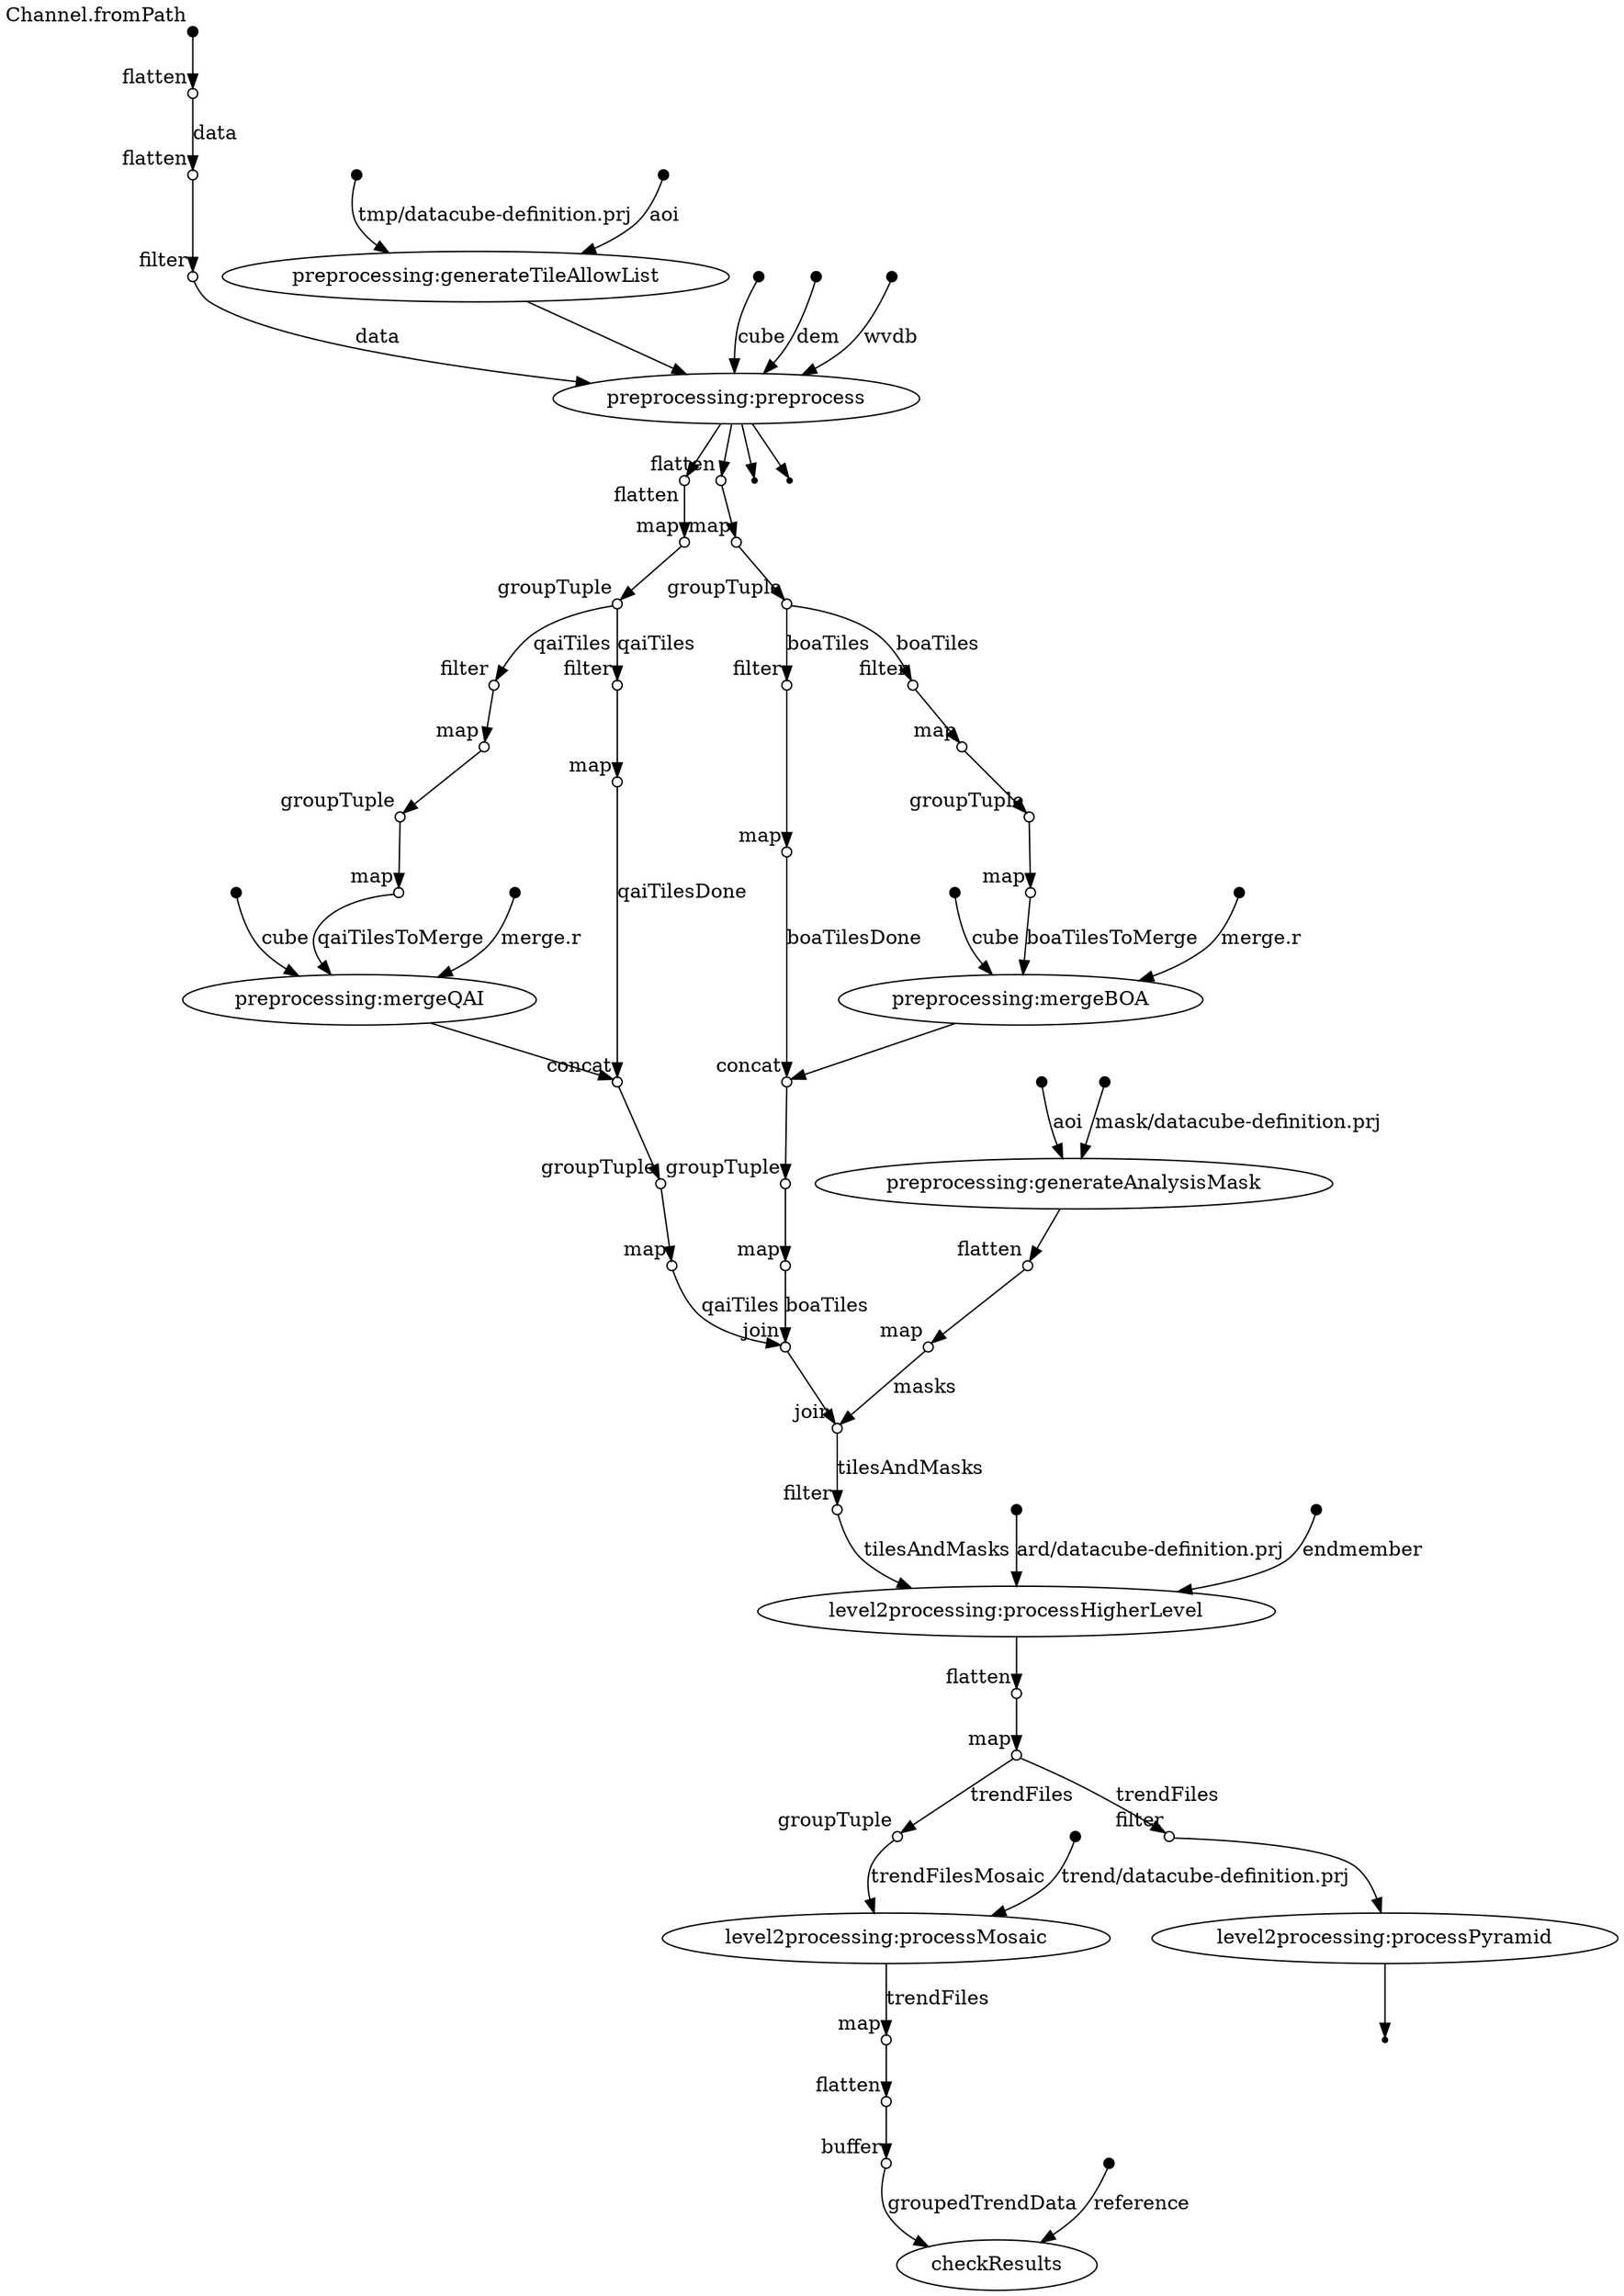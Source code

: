 digraph "dag" {
p0 [shape=point,label="",fixedsize=true,width=0.1,xlabel="Channel.fromPath"];
p1 [shape=circle,label="",fixedsize=true,width=0.1,xlabel="flatten"];
p0 -> p1;

p1 [shape=circle,label="",fixedsize=true,width=0.1,xlabel="flatten"];
p2 [shape=circle,label="",fixedsize=true,width=0.1,xlabel="flatten"];
p1 -> p2 [label="data"];

p2 [shape=circle,label="",fixedsize=true,width=0.1,xlabel="flatten"];
p3 [shape=circle,label="",fixedsize=true,width=0.1,xlabel="filter"];
p2 -> p3;

p3 [shape=circle,label="",fixedsize=true,width=0.1,xlabel="filter"];
p15 [label="preprocessing:preprocess"];
p3 -> p15 [label="data"];

p4 [shape=point,label="",fixedsize=true,width=0.1];
p6 [label="preprocessing:generateTileAllowList"];
p4 -> p6 [label="aoi"];

p5 [shape=point,label="",fixedsize=true,width=0.1];
p6 [label="preprocessing:generateTileAllowList"];
p5 -> p6 [label="tmp/datacube-definition.prj"];

p6 [label="preprocessing:generateTileAllowList"];
p15 [label="preprocessing:preprocess"];
p6 -> p15;

p7 [shape=point,label="",fixedsize=true,width=0.1];
p9 [label="preprocessing:generateAnalysisMask"];
p7 -> p9 [label="aoi"];

p8 [shape=point,label="",fixedsize=true,width=0.1];
p9 [label="preprocessing:generateAnalysisMask"];
p8 -> p9 [label="mask/datacube-definition.prj"];

p9 [label="preprocessing:generateAnalysisMask"];
p10 [shape=circle,label="",fixedsize=true,width=0.1,xlabel="flatten"];
p9 -> p10;

p10 [shape=circle,label="",fixedsize=true,width=0.1,xlabel="flatten"];
p11 [shape=circle,label="",fixedsize=true,width=0.1,xlabel="map"];
p10 -> p11;

p11 [shape=circle,label="",fixedsize=true,width=0.1,xlabel="map"];
p49 [shape=circle,label="",fixedsize=true,width=0.1,xlabel="join"];
p11 -> p49 [label="masks"];

p12 [shape=point,label="",fixedsize=true,width=0.1];
p15 [label="preprocessing:preprocess"];
p12 -> p15 [label="cube"];

p13 [shape=point,label="",fixedsize=true,width=0.1];
p15 [label="preprocessing:preprocess"];
p13 -> p15 [label="dem"];

p14 [shape=point,label="",fixedsize=true,width=0.1];
p15 [label="preprocessing:preprocess"];
p14 -> p15 [label="wvdb"];

p15 [label="preprocessing:preprocess"];
p18 [shape=circle,label="",fixedsize=true,width=0.1,xlabel="flatten"];
p15 -> p18;

p15 [label="preprocessing:preprocess"];
p21 [shape=circle,label="",fixedsize=true,width=0.1,xlabel="flatten"];
p15 -> p21;

p15 [label="preprocessing:preprocess"];
p17 [shape=point];
p15 -> p17;

p15 [label="preprocessing:preprocess"];
p16 [shape=point];
p15 -> p16;

p18 [shape=circle,label="",fixedsize=true,width=0.1,xlabel="flatten"];
p19 [shape=circle,label="",fixedsize=true,width=0.1,xlabel="map"];
p18 -> p19;

p19 [shape=circle,label="",fixedsize=true,width=0.1,xlabel="map"];
p20 [shape=circle,label="",fixedsize=true,width=0.1,xlabel="groupTuple"];
p19 -> p20;

p20 [shape=circle,label="",fixedsize=true,width=0.1,xlabel="groupTuple"];
p24 [shape=circle,label="",fixedsize=true,width=0.1,xlabel="filter"];
p20 -> p24 [label="boaTiles"];

p21 [shape=circle,label="",fixedsize=true,width=0.1,xlabel="flatten"];
p22 [shape=circle,label="",fixedsize=true,width=0.1,xlabel="map"];
p21 -> p22;

p22 [shape=circle,label="",fixedsize=true,width=0.1,xlabel="map"];
p23 [shape=circle,label="",fixedsize=true,width=0.1,xlabel="groupTuple"];
p22 -> p23;

p23 [shape=circle,label="",fixedsize=true,width=0.1,xlabel="groupTuple"];
p28 [shape=circle,label="",fixedsize=true,width=0.1,xlabel="filter"];
p23 -> p28 [label="qaiTiles"];

p24 [shape=circle,label="",fixedsize=true,width=0.1,xlabel="filter"];
p25 [shape=circle,label="",fixedsize=true,width=0.1,xlabel="map"];
p24 -> p25;

p25 [shape=circle,label="",fixedsize=true,width=0.1,xlabel="map"];
p26 [shape=circle,label="",fixedsize=true,width=0.1,xlabel="groupTuple"];
p25 -> p26;

p26 [shape=circle,label="",fixedsize=true,width=0.1,xlabel="groupTuple"];
p27 [shape=circle,label="",fixedsize=true,width=0.1,xlabel="map"];
p26 -> p27;

p27 [shape=circle,label="",fixedsize=true,width=0.1,xlabel="map"];
p38 [label="preprocessing:mergeBOA"];
p27 -> p38 [label="boaTilesToMerge"];

p28 [shape=circle,label="",fixedsize=true,width=0.1,xlabel="filter"];
p29 [shape=circle,label="",fixedsize=true,width=0.1,xlabel="map"];
p28 -> p29;

p29 [shape=circle,label="",fixedsize=true,width=0.1,xlabel="map"];
p30 [shape=circle,label="",fixedsize=true,width=0.1,xlabel="groupTuple"];
p29 -> p30;

p30 [shape=circle,label="",fixedsize=true,width=0.1,xlabel="groupTuple"];
p31 [shape=circle,label="",fixedsize=true,width=0.1,xlabel="map"];
p30 -> p31;

p31 [shape=circle,label="",fixedsize=true,width=0.1,xlabel="map"];
p41 [label="preprocessing:mergeQAI"];
p31 -> p41 [label="qaiTilesToMerge"];

p20 [shape=circle,label="",fixedsize=true,width=0.1,xlabel="groupTuple"];
p32 [shape=circle,label="",fixedsize=true,width=0.1,xlabel="filter"];
p20 -> p32 [label="boaTiles"];

p32 [shape=circle,label="",fixedsize=true,width=0.1,xlabel="filter"];
p33 [shape=circle,label="",fixedsize=true,width=0.1,xlabel="map"];
p32 -> p33;

p33 [shape=circle,label="",fixedsize=true,width=0.1,xlabel="map"];
p42 [shape=circle,label="",fixedsize=true,width=0.1,xlabel="concat"];
p33 -> p42 [label="boaTilesDone"];

p23 [shape=circle,label="",fixedsize=true,width=0.1,xlabel="groupTuple"];
p34 [shape=circle,label="",fixedsize=true,width=0.1,xlabel="filter"];
p23 -> p34 [label="qaiTiles"];

p34 [shape=circle,label="",fixedsize=true,width=0.1,xlabel="filter"];
p35 [shape=circle,label="",fixedsize=true,width=0.1,xlabel="map"];
p34 -> p35;

p35 [shape=circle,label="",fixedsize=true,width=0.1,xlabel="map"];
p45 [shape=circle,label="",fixedsize=true,width=0.1,xlabel="concat"];
p35 -> p45 [label="qaiTilesDone"];

p36 [shape=point,label="",fixedsize=true,width=0.1];
p38 [label="preprocessing:mergeBOA"];
p36 -> p38 [label="merge.r"];

p37 [shape=point,label="",fixedsize=true,width=0.1];
p38 [label="preprocessing:mergeBOA"];
p37 -> p38 [label="cube"];

p38 [label="preprocessing:mergeBOA"];
p42 [shape=circle,label="",fixedsize=true,width=0.1,xlabel="concat"];
p38 -> p42;

p39 [shape=point,label="",fixedsize=true,width=0.1];
p41 [label="preprocessing:mergeQAI"];
p39 -> p41 [label="merge.r"];

p40 [shape=point,label="",fixedsize=true,width=0.1];
p41 [label="preprocessing:mergeQAI"];
p40 -> p41 [label="cube"];

p41 [label="preprocessing:mergeQAI"];
p45 [shape=circle,label="",fixedsize=true,width=0.1,xlabel="concat"];
p41 -> p45;

p42 [shape=circle,label="",fixedsize=true,width=0.1,xlabel="concat"];
p43 [shape=circle,label="",fixedsize=true,width=0.1,xlabel="groupTuple"];
p42 -> p43;

p43 [shape=circle,label="",fixedsize=true,width=0.1,xlabel="groupTuple"];
p44 [shape=circle,label="",fixedsize=true,width=0.1,xlabel="map"];
p43 -> p44;

p44 [shape=circle,label="",fixedsize=true,width=0.1,xlabel="map"];
p48 [shape=circle,label="",fixedsize=true,width=0.1,xlabel="join"];
p44 -> p48 [label="boaTiles"];

p45 [shape=circle,label="",fixedsize=true,width=0.1,xlabel="concat"];
p46 [shape=circle,label="",fixedsize=true,width=0.1,xlabel="groupTuple"];
p45 -> p46;

p46 [shape=circle,label="",fixedsize=true,width=0.1,xlabel="groupTuple"];
p47 [shape=circle,label="",fixedsize=true,width=0.1,xlabel="map"];
p46 -> p47;

p47 [shape=circle,label="",fixedsize=true,width=0.1,xlabel="map"];
p48 [shape=circle,label="",fixedsize=true,width=0.1,xlabel="join"];
p47 -> p48 [label="qaiTiles"];

p48 [shape=circle,label="",fixedsize=true,width=0.1,xlabel="join"];
p49 [shape=circle,label="",fixedsize=true,width=0.1,xlabel="join"];
p48 -> p49;

p49 [shape=circle,label="",fixedsize=true,width=0.1,xlabel="join"];
p50 [shape=circle,label="",fixedsize=true,width=0.1,xlabel="filter"];
p49 -> p50 [label="tilesAndMasks"];

p50 [shape=circle,label="",fixedsize=true,width=0.1,xlabel="filter"];
p53 [label="level2processing:processHigherLevel"];
p50 -> p53 [label="tilesAndMasks"];

p51 [shape=point,label="",fixedsize=true,width=0.1];
p53 [label="level2processing:processHigherLevel"];
p51 -> p53 [label="ard/datacube-definition.prj"];

p52 [shape=point,label="",fixedsize=true,width=0.1];
p53 [label="level2processing:processHigherLevel"];
p52 -> p53 [label="endmember"];

p53 [label="level2processing:processHigherLevel"];
p54 [shape=circle,label="",fixedsize=true,width=0.1,xlabel="flatten"];
p53 -> p54;

p54 [shape=circle,label="",fixedsize=true,width=0.1,xlabel="flatten"];
p55 [shape=circle,label="",fixedsize=true,width=0.1,xlabel="map"];
p54 -> p55;

p55 [shape=circle,label="",fixedsize=true,width=0.1,xlabel="map"];
p56 [shape=circle,label="",fixedsize=true,width=0.1,xlabel="groupTuple"];
p55 -> p56 [label="trendFiles"];

p56 [shape=circle,label="",fixedsize=true,width=0.1,xlabel="groupTuple"];
p58 [label="level2processing:processMosaic"];
p56 -> p58 [label="trendFilesMosaic"];

p57 [shape=point,label="",fixedsize=true,width=0.1];
p58 [label="level2processing:processMosaic"];
p57 -> p58 [label="trend/datacube-definition.prj"];

p58 [label="level2processing:processMosaic"];
p62 [shape=circle,label="",fixedsize=true,width=0.1,xlabel="map"];
p58 -> p62 [label="trendFiles"];

p55 [shape=circle,label="",fixedsize=true,width=0.1,xlabel="map"];
p59 [shape=circle,label="",fixedsize=true,width=0.1,xlabel="filter"];
p55 -> p59 [label="trendFiles"];

p59 [shape=circle,label="",fixedsize=true,width=0.1,xlabel="filter"];
p60 [label="level2processing:processPyramid"];
p59 -> p60;

p60 [label="level2processing:processPyramid"];
p61 [shape=point];
p60 -> p61;

p62 [shape=circle,label="",fixedsize=true,width=0.1,xlabel="map"];
p63 [shape=circle,label="",fixedsize=true,width=0.1,xlabel="flatten"];
p62 -> p63;

p63 [shape=circle,label="",fixedsize=true,width=0.1,xlabel="flatten"];
p64 [shape=circle,label="",fixedsize=true,width=0.1,xlabel="buffer"];
p63 -> p64;

p64 [shape=circle,label="",fixedsize=true,width=0.1,xlabel="buffer"];
p66 [label="checkResults"];
p64 -> p66 [label="groupedTrendData"];

p65 [shape=point,label="",fixedsize=true,width=0.1];
p66 [label="checkResults"];
p65 -> p66 [label="reference"];

}
